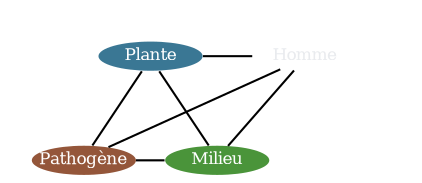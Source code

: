 graph {
  graph [pad="0.212,0.055", bgcolor=transparent, layout="dot", nodesep=0.2]
  node [style=filled,
    fixedsize=true,
    width=0.7,
    height=0.2,
    color="transparent",
    fontcolor="white",
    fontsize=8]
    
  subgraph cluster_1 {
    style=invis
    Plante [fillcolor="#3a7794"]
    Pathogène [fillcolor="#94563a"]
    Milieu [fillcolor="#4a943a"]
  }
  subgraph cluster_2 {
    style=invis
    Homme [fillcolor="transparent" fontcolor="#E9EBEE"]
  }  

  Plante -- Pathogène
  Plante -- Milieu
  Pathogène -- Milieu
  Homme -- Plante [constraint=false]
  Homme -- Pathogène [constraint=false]
  Homme -- Milieu [constraint=false]
  {rank=same Pathogène Milieu}
}
